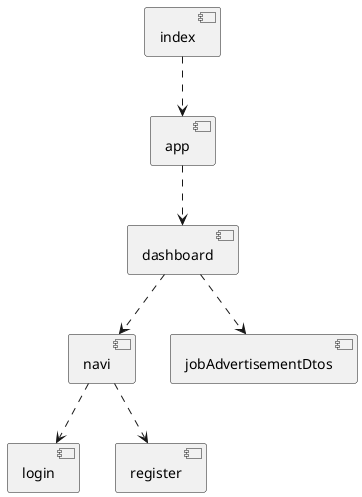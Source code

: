 @startuml Order Taking

[index] ..> [app]
[app] ..> [dashboard]
[dashboard] ..> [navi]
[dashboard] ..> [jobAdvertisementDtos]
[navi] ..> [login]
[navi] ..> [register]

@enduml